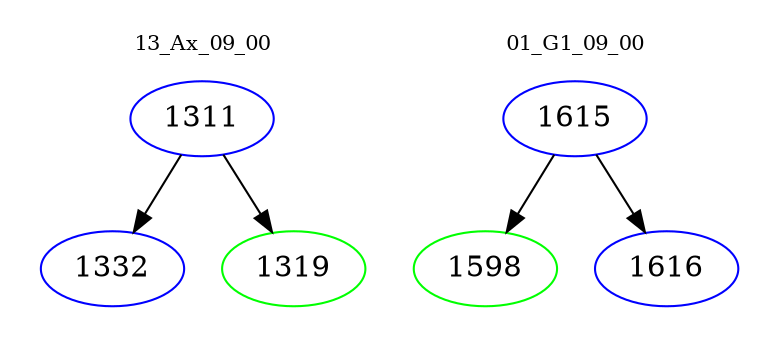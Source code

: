 digraph{
subgraph cluster_0 {
color = white
label = "13_Ax_09_00";
fontsize=10;
T0_1311 [label="1311", color="blue"]
T0_1311 -> T0_1332 [color="black"]
T0_1332 [label="1332", color="blue"]
T0_1311 -> T0_1319 [color="black"]
T0_1319 [label="1319", color="green"]
}
subgraph cluster_1 {
color = white
label = "01_G1_09_00";
fontsize=10;
T1_1615 [label="1615", color="blue"]
T1_1615 -> T1_1598 [color="black"]
T1_1598 [label="1598", color="green"]
T1_1615 -> T1_1616 [color="black"]
T1_1616 [label="1616", color="blue"]
}
}
